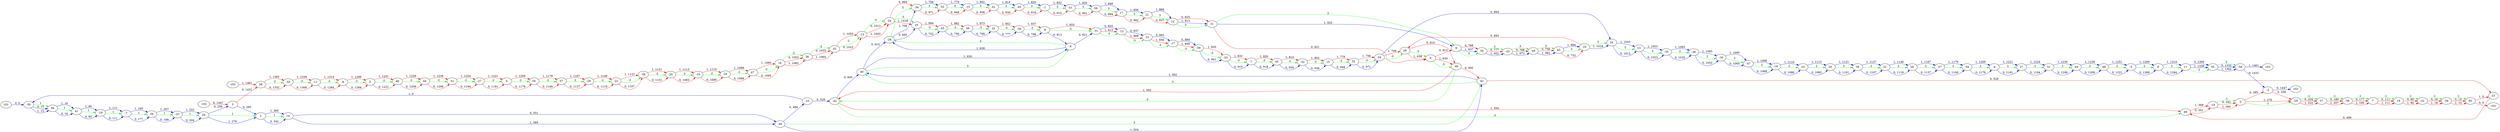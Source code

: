 digraph G
{
rankdir = LR
101 -> -50[label="0, 0" color=blue]
50 -> -101[label="0, 0" color=red]
-50 -> 56[label="0, 15" color=blue]
-56 -> 50[label="0, 15" color=red]
56 -> 41[label="0, 16" color=blue]
-41 -> -56[label="0, 16" color=red]
41 -> -19[label="0, 90" color=blue]
19 -> -41[label="0, 90" color=red]
-19 -> -7[label="0, 111" color=blue]
7 -> 19[label="0, 111" color=red]
-7 -> 39[label="0, 177" color=blue]
-39 -> 7[label="0, 177" color=red]
39 -> -37[label="0, 189" color=blue]
37 -> -39[label="0, 189" color=red]
-37 -> 29[label="0, 204" color=blue]
-29 -> 37[label="0, 204" color=red]
29 -> 3[label="0, 258" color=blue]
-3 -> -29[label="0, 258" color=red]
3 -> 2[label="0, 285" color=blue]
-2 -> -3[label="0, 285" color=red]
2 -> 14[label="0, 342" color=blue]
-14 -> -2[label="0, 342" color=red]
14 -> -46[label="0, 351" color=blue]
46 -> -14[label="0, 351" color=red]
-46 -> -23[label="0, 489" color=blue]
23 -> 46[label="0, 489" color=red]
-23 -> -42[label="0, 529" color=blue]
42 -> 23[label="0, 529" color=red]
-42 -> 40[label="0, 600" color=blue]
-40 -> 42[label="0, 600" color=red]
40 -> -28[label="0, 615" color=blue]
28 -> -40[label="0, 615" color=red]
-28 -> 25[label="0, 693" color=blue]
-25 -> 28[label="0, 693" color=red]
25 -> -43[label="0, 732" color=blue]
43 -> -25[label="0, 732" color=red]
-43 -> 49[label="0, 756" color=blue]
-49 -> 43[label="0, 756" color=red]
49 -> 33[label="0, 768" color=blue]
-33 -> -49[label="0, 768" color=red]
33 -> -30[label="0, 777" color=blue]
30 -> -33[label="0, 777" color=red]
-30 -> -9[label="0, 798" color=blue]
9 -> 30[label="0, 798" color=red]
-9 -> -6[label="0, 813" color=blue]
6 -> 9[label="0, 813" color=red]
-6 -> -31[label="0, 821" color=blue]
31 -> 6[label="0, 821" color=red]
-31 -> -12[label="0, 825" color=blue]
12 -> 31[label="0, 825" color=red]
-12 -> -21[label="0, 837" color=blue]
21 -> 12[label="0, 837" color=red]
-21 -> -17[label="0, 882" color=blue]
17 -> 21[label="0, 882" color=red]
-17 -> -59[label="0, 894" color=blue]
59 -> 17[label="0, 894" color=red]
-59 -> -53[label="0, 901" color=blue]
53 -> 59[label="0, 901" color=red]
-53 -> 1[label="0, 915" color=blue]
-1 -> 53[label="0, 915" color=red]
1 -> 45[label="0, 918" color=blue]
-45 -> -1[label="0, 918" color=red]
45 -> -32[label="0, 930" color=blue]
32 -> -45[label="0, 930" color=red]
-32 -> 15[label="0, 936" color=blue]
-15 -> 32[label="0, 936" color=red]
15 -> 52[label="0, 948" color=blue]
-52 -> -15[label="0, 948" color=red]
52 -> 34[label="0, 971" color=blue]
-34 -> -52[label="0, 971" color=red]
34 -> 24[label="0, 994" color=blue]
-24 -> -34[label="0, 994" color=red]
24 -> 13[label="0, 1013" color=blue]
-13 -> -24[label="0, 1013" color=red]
13 -> -35[label="0, 1023" color=blue]
35 -> -13[label="0, 1023" color=red]
-35 -> -36[label="0, 1035" color=blue]
36 -> 35[label="0, 1035" color=red]
-36 -> -16[label="0, 1053" color=blue]
16 -> 36[label="0, 1053" color=red]
-16 -> -47[label="0, 1065" color=blue]
47 -> 16[label="0, 1065" color=red]
-47 -> -18[label="0, 1068" color=blue]
18 -> 47[label="0, 1068" color=red]
-18 -> 10[label="0, 1080" color=blue]
-10 -> 18[label="0, 1080" color=red]
10 -> 20[label="0, 1083" color=blue]
-20 -> -10[label="0, 1083" color=red]
20 -> 38[label="0, 1101" color=blue]
-38 -> -20[label="0, 1101" color=red]
38 -> 22[label="0, 1107" color=blue]
-22 -> -38[label="0, 1107" color=red]
22 -> 26[label="0, 1119" color=blue]
-26 -> -22[label="0, 1119" color=red]
26 -> -57[label="0, 1137" color=blue]
57 -> -26[label="0, 1137" color=red]
-57 -> -54[label="0, 1149" color=blue]
54 -> 57[label="0, 1149" color=red]
-54 -> -4[label="0, 1179" color=blue]
4 -> 54[label="0, 1179" color=red]
-4 -> 27[label="0, 1191" color=blue]
-27 -> 4[label="0, 1191" color=red]
27 -> 51[label="0, 1194" color=blue]
-51 -> -27[label="0, 1194" color=red]
51 -> -44[label="0, 1206" color=blue]
44 -> -51[label="0, 1206" color=red]
-44 -> -48[label="0, 1209" color=blue]
48 -> 44[label="0, 1209" color=red]
-48 -> -5[label="0, 1221" color=blue]
5 -> 48[label="0, 1221" color=red]
-5 -> 8[label="0, 1269" color=blue]
-8 -> 5[label="0, 1269" color=red]
8 -> 11[label="0, 1284" color=blue]
-11 -> -8[label="0, 1284" color=red]
11 -> 55[label="0, 1309" color=blue]
-55 -> -11[label="0, 1309" color=red]
55 -> -58[label="0, 1332" color=blue]
58 -> -55[label="0, 1332" color=red]
-58 -> -3[label="0, 1431" color=blue]
3 -> 58[label="0, 1431" color=red]
-3 -> 102[label="0, 1447" color=blue]
-102 -> 3[label="0, 1447" color=red]
-23 -> -50[label="1, 0" color=blue]
50 -> 23[label="1, 0" color=red]
-50 -> 56[label="1, 15" color=blue]
-56 -> 50[label="1, 15" color=red]
56 -> 41[label="1, 16" color=blue]
-41 -> -56[label="1, 16" color=red]
41 -> -19[label="1, 90" color=blue]
19 -> -41[label="1, 90" color=red]
-19 -> -7[label="1, 111" color=blue]
7 -> 19[label="1, 111" color=red]
-7 -> 39[label="1, 195" color=blue]
-39 -> 7[label="1, 195" color=red]
39 -> -37[label="1, 207" color=blue]
37 -> -39[label="1, 207" color=red]
-37 -> 29[label="1, 222" color=blue]
-29 -> 37[label="1, 222" color=red]
29 -> 2[label="1, 276" color=blue]
-2 -> -29[label="1, 276" color=red]
2 -> 14[label="1, 360" color=blue]
-14 -> -2[label="1, 360" color=red]
14 -> -46[label="1, 369" color=blue]
46 -> -14[label="1, 369" color=red]
-46 -> 42[label="1, 504" color=blue]
-42 -> 46[label="1, 504" color=red]
42 -> 40[label="1, 562" color=blue]
-40 -> -42[label="1, 562" color=red]
40 -> -6[label="1, 630" color=blue]
6 -> -40[label="1, 630" color=red]
-6 -> -28[label="1, 638" color=blue]
28 -> 6[label="1, 638" color=red]
-28 -> -34[label="1, 708" color=blue]
34 -> 28[label="1, 708" color=red]
-34 -> -52[label="1, 756" color=blue]
52 -> 34[label="1, 756" color=red]
-52 -> -15[label="1, 779" color=blue]
15 -> 52[label="1, 779" color=red]
-15 -> 32[label="1, 802" color=blue]
-32 -> 15[label="1, 802" color=red]
32 -> -45[label="1, 814" color=blue]
45 -> -32[label="1, 814" color=red]
-45 -> -1[label="1, 820" color=blue]
1 -> 45[label="1, 820" color=red]
-1 -> 53[label="1, 832" color=blue]
-53 -> 1[label="1, 832" color=red]
53 -> 59[label="1, 835" color=blue]
-59 -> -53[label="1, 835" color=red]
59 -> 17[label="1, 849" color=blue]
-17 -> -59[label="1, 849" color=red]
17 -> 21[label="1, 856" color=blue]
-21 -> -17[label="1, 856" color=red]
21 -> 12[label="1, 868" color=blue]
-12 -> -21[label="1, 868" color=red]
12 -> 31[label="1, 913" color=blue]
-31 -> -12[label="1, 913" color=red]
31 -> 9[label="1, 925" color=blue]
-9 -> -31[label="1, 925" color=red]
9 -> 30[label="1, 937" color=blue]
-30 -> -9[label="1, 937" color=red]
30 -> -33[label="1, 952" color=blue]
33 -> -30[label="1, 952" color=red]
-33 -> -49[label="1, 973" color=blue]
49 -> 33[label="1, 973" color=red]
-49 -> 43[label="1, 982" color=blue]
-43 -> 49[label="1, 982" color=red]
43 -> -25[label="1, 994" color=blue]
25 -> -43[label="1, 994" color=red]
-25 -> 24[label="1, 1018" color=blue]
-24 -> 25[label="1, 1018" color=red]
24 -> 13[label="1, 1043" color=blue]
-13 -> -24[label="1, 1043" color=red]
13 -> -35[label="1, 1053" color=blue]
35 -> -13[label="1, 1053" color=red]
-35 -> -36[label="1, 1065" color=blue]
36 -> 35[label="1, 1065" color=red]
-36 -> -16[label="1, 1083" color=blue]
16 -> 36[label="1, 1083" color=red]
-16 -> -47[label="1, 1095" color=blue]
47 -> 16[label="1, 1095" color=red]
-47 -> -18[label="1, 1098" color=blue]
18 -> 47[label="1, 1098" color=red]
-18 -> 10[label="1, 1110" color=blue]
-10 -> 18[label="1, 1110" color=red]
10 -> 20[label="1, 1113" color=blue]
-20 -> -10[label="1, 1113" color=red]
20 -> 38[label="1, 1131" color=blue]
-38 -> -20[label="1, 1131" color=red]
38 -> 22[label="1, 1137" color=blue]
-22 -> -38[label="1, 1137" color=red]
22 -> 26[label="1, 1149" color=blue]
-26 -> -22[label="1, 1149" color=red]
26 -> -57[label="1, 1167" color=blue]
57 -> -26[label="1, 1167" color=red]
-57 -> -54[label="1, 1179" color=blue]
54 -> 57[label="1, 1179" color=red]
-54 -> -4[label="1, 1209" color=blue]
4 -> 54[label="1, 1209" color=red]
-4 -> 27[label="1, 1221" color=blue]
-27 -> 4[label="1, 1221" color=red]
27 -> 51[label="1, 1224" color=blue]
-51 -> -27[label="1, 1224" color=red]
51 -> -44[label="1, 1236" color=blue]
44 -> -51[label="1, 1236" color=red]
-44 -> -48[label="1, 1239" color=blue]
48 -> 44[label="1, 1239" color=red]
-48 -> -5[label="1, 1251" color=blue]
5 -> 48[label="1, 1251" color=red]
-5 -> 8[label="1, 1299" color=blue]
-8 -> 5[label="1, 1299" color=red]
8 -> 11[label="1, 1314" color=blue]
-11 -> -8[label="1, 1314" color=red]
11 -> 55[label="1, 1339" color=blue]
-55 -> -11[label="1, 1339" color=red]
55 -> -58[label="1, 1362" color=blue]
58 -> -55[label="1, 1362" color=red]
-58 -> 103[label="1, 1461" color=blue]
-103 -> 58[label="1, 1461" color=red]
-50 -> 56[label="1" color=green]
-56 -> 50[label="-1" color=green]
56 -> 41[label="1" color=green]
-41 -> -56[label="-1" color=green]
41 -> -19[label="1" color=green]
19 -> -41[label="-1" color=green]
-19 -> -7[label="1" color=green]
7 -> 19[label="-1" color=green]
-7 -> 39[label="1" color=green]
-39 -> 7[label="-1" color=green]
39 -> -37[label="1" color=green]
37 -> -39[label="-1" color=green]
-37 -> 29[label="1" color=green]
-29 -> 37[label="-1" color=green]
29 -> 2[label="1" color=green]
-2 -> -29[label="-1" color=green]
2 -> 14[label="1" color=green]
-14 -> -2[label="-1" color=green]
24 -> 13[label="2" color=green]
-13 -> -24[label="-2" color=green]
13 -> -35[label="2" color=green]
35 -> -13[label="-2" color=green]
-35 -> -36[label="2" color=green]
36 -> 35[label="-2" color=green]
-36 -> -16[label="2" color=green]
16 -> 36[label="-2" color=green]
-16 -> -47[label="2" color=green]
47 -> 16[label="-2" color=green]
-47 -> -18[label="2" color=green]
18 -> 47[label="-2" color=green]
-18 -> 10[label="2" color=green]
-10 -> 18[label="-2" color=green]
10 -> 20[label="2" color=green]
-20 -> -10[label="-2" color=green]
20 -> 38[label="2" color=green]
-38 -> -20[label="-2" color=green]
38 -> 22[label="2" color=green]
-22 -> -38[label="-2" color=green]
22 -> 26[label="2" color=green]
-26 -> -22[label="-2" color=green]
26 -> -57[label="2" color=green]
57 -> -26[label="-2" color=green]
-57 -> -54[label="2" color=green]
54 -> 57[label="-2" color=green]
-54 -> -4[label="2" color=green]
4 -> 54[label="-2" color=green]
-4 -> 27[label="2" color=green]
-27 -> 4[label="-2" color=green]
27 -> 51[label="2" color=green]
-51 -> -27[label="-2" color=green]
51 -> -44[label="2" color=green]
44 -> -51[label="-2" color=green]
-44 -> -48[label="2" color=green]
48 -> 44[label="-2" color=green]
-48 -> -5[label="2" color=green]
5 -> 48[label="-2" color=green]
-5 -> 8[label="2" color=green]
-8 -> 5[label="-2" color=green]
8 -> 11[label="2" color=green]
-11 -> -8[label="-2" color=green]
11 -> 55[label="2" color=green]
-55 -> -11[label="-2" color=green]
55 -> -58[label="2" color=green]
58 -> -55[label="-2" color=green]
-46 -> 42[label="3" color=green]
-42 -> 46[label="-3" color=green]
42 -> 40[label="3" color=green]
-40 -> -42[label="-3" color=green]
40 -> -6[label="3" color=green]
6 -> -40[label="-3" color=green]
-6 -> -28[label="3" color=green]
28 -> 6[label="-3" color=green]
-28 -> -34[label="3" color=green]
34 -> 28[label="-3" color=green]
-34 -> -52[label="3" color=green]
52 -> 34[label="-3" color=green]
-52 -> -15[label="3" color=green]
15 -> 52[label="-3" color=green]
-15 -> 32[label="3" color=green]
-32 -> 15[label="-3" color=green]
32 -> -45[label="3" color=green]
45 -> -32[label="-3" color=green]
-45 -> -1[label="3" color=green]
1 -> 45[label="-3" color=green]
-1 -> 53[label="3" color=green]
-53 -> 1[label="-3" color=green]
53 -> 59[label="3" color=green]
-59 -> -53[label="-3" color=green]
59 -> 17[label="3" color=green]
-17 -> -59[label="-3" color=green]
17 -> 21[label="3" color=green]
-21 -> -17[label="-3" color=green]
21 -> 12[label="3" color=green]
-12 -> -21[label="-3" color=green]
12 -> 31[label="3" color=green]
-31 -> -12[label="-3" color=green]
31 -> 9[label="3" color=green]
-9 -> -31[label="-3" color=green]
9 -> 30[label="3" color=green]
-30 -> -9[label="-3" color=green]
30 -> -33[label="3" color=green]
33 -> -30[label="-3" color=green]
-33 -> -49[label="3" color=green]
49 -> 33[label="-3" color=green]
-49 -> 43[label="3" color=green]
-43 -> 49[label="-3" color=green]
43 -> -25[label="3" color=green]
25 -> -43[label="-3" color=green]
-25 -> 24[label="3" color=green]
-24 -> 25[label="-3" color=green]
}
